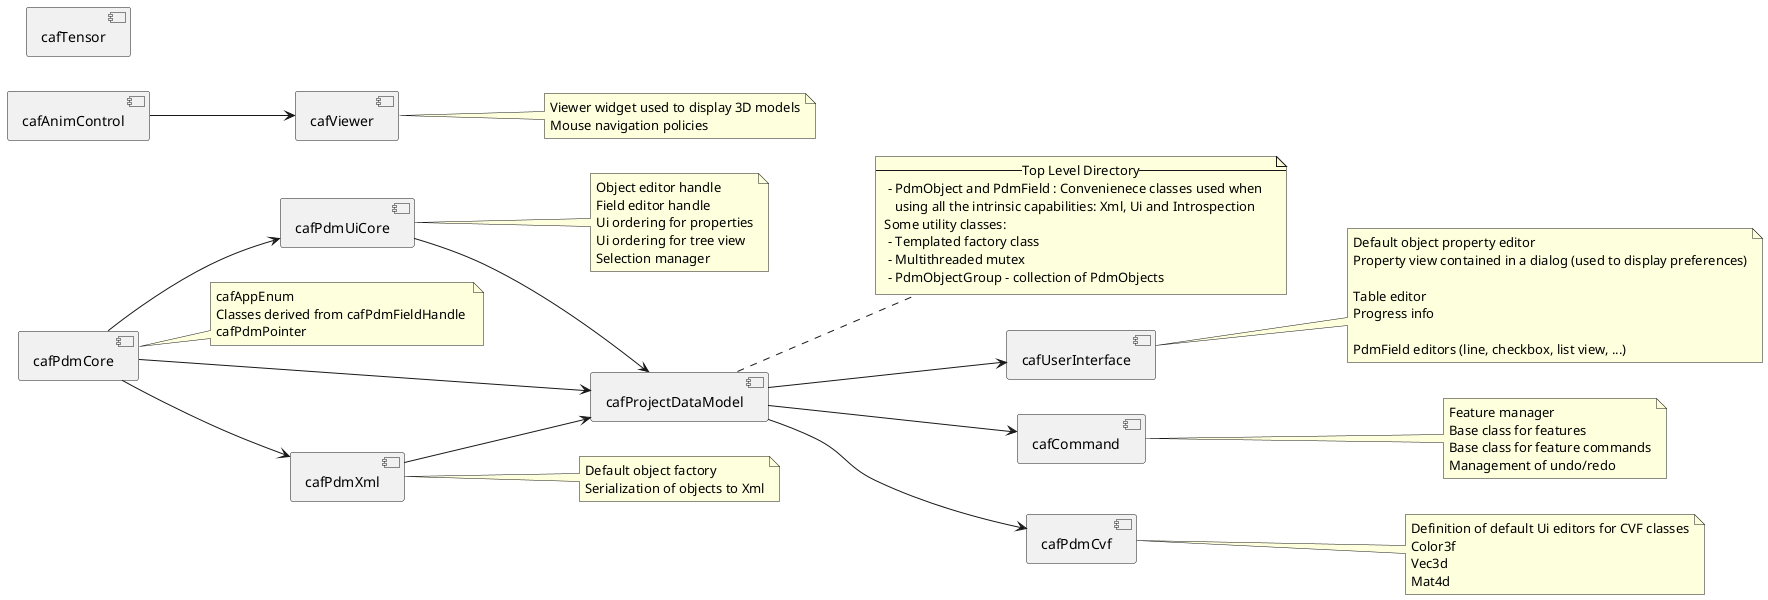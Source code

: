 @startuml
left to right direction

component cafProjectDataModel
note right of [cafProjectDataModel]
-- Top Level Directory --
  - PdmObject and PdmField : Convenienece classes used when 
    using all the intrinsic capabilities: Xml, Ui and Introspection
 Some utility classes:
  - Templated factory class
  - Multithreaded mutex
  - PdmObjectGroup - collection of PdmObjects
end note


component cafPdmCore 
note right of [cafPdmCore]
  cafAppEnum
  Classes derived from cafPdmFieldHandle 
  cafPdmPointer
end note


component cafPdmUiCore
note right of [cafPdmUiCore]
  Object editor handle
  Field editor handle
  Ui ordering for properties
  Ui ordering for tree view
  Selection manager
end note

component cafPdmXml
note right of [cafPdmXml]
  Default object factory
  Serialization of objects to Xml
end note

component cafUserInterface
note right of [cafUserInterface]
  Default object property editor
  Property view contained in a dialog (used to display preferences)
  
  Table editor
  Progress info
  
  PdmField editors (line, checkbox, list view, ...)
end note

component cafCommand
note right of [cafCommand]
  Feature manager
  Base class for features
  Base class for feature commands
  Management of undo/redo
end note

component cafAnimControl
component cafTensor

component cafViewer
note right of [cafViewer]
  Viewer widget used to display 3D models
  Mouse navigation policies
end note

component cafPdmCvf
note right of [cafPdmCvf]
  Definition of default Ui editors for CVF classes
  Color3f
  Vec3d
  Mat4d
end note

cafPdmCore   --> cafPdmUiCore
cafPdmCore   --> cafPdmXml
cafPdmCore   --> cafProjectDataModel 

cafPdmUiCore --> cafProjectDataModel
cafPdmXml --> cafProjectDataModel


cafProjectDataModel --> cafUserInterface
cafProjectDataModel --> cafCommand
cafAnimControl --> cafViewer


cafProjectDataModel --> cafPdmCvf


@enduml
		